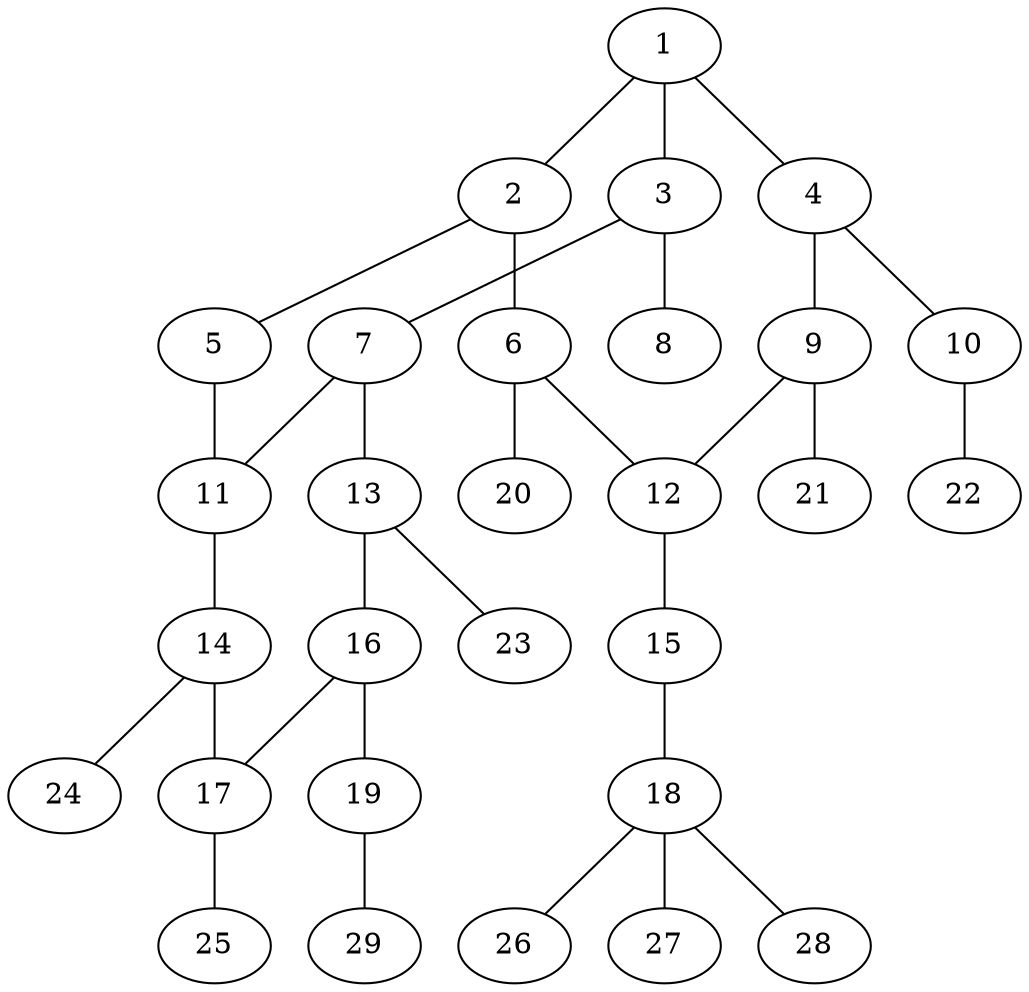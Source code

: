 graph molecule_3717 {
	1	 [chem=C];
	2	 [chem=C];
	1 -- 2	 [valence=2];
	3	 [chem=C];
	1 -- 3	 [valence=1];
	4	 [chem=C];
	1 -- 4	 [valence=1];
	5	 [chem=O];
	2 -- 5	 [valence=1];
	6	 [chem=C];
	2 -- 6	 [valence=1];
	7	 [chem=C];
	3 -- 7	 [valence=1];
	8	 [chem=O];
	3 -- 8	 [valence=2];
	9	 [chem=C];
	4 -- 9	 [valence=2];
	10	 [chem=O];
	4 -- 10	 [valence=1];
	11	 [chem=C];
	5 -- 11	 [valence=1];
	12	 [chem=C];
	6 -- 12	 [valence=2];
	20	 [chem=H];
	6 -- 20	 [valence=1];
	7 -- 11	 [valence=2];
	13	 [chem=C];
	7 -- 13	 [valence=1];
	9 -- 12	 [valence=1];
	21	 [chem=H];
	9 -- 21	 [valence=1];
	22	 [chem=H];
	10 -- 22	 [valence=1];
	14	 [chem=C];
	11 -- 14	 [valence=1];
	15	 [chem=O];
	12 -- 15	 [valence=1];
	16	 [chem=C];
	13 -- 16	 [valence=2];
	23	 [chem=H];
	13 -- 23	 [valence=1];
	17	 [chem=C];
	14 -- 17	 [valence=2];
	24	 [chem=H];
	14 -- 24	 [valence=1];
	18	 [chem=C];
	15 -- 18	 [valence=1];
	16 -- 17	 [valence=1];
	19	 [chem=O];
	16 -- 19	 [valence=1];
	25	 [chem=H];
	17 -- 25	 [valence=1];
	26	 [chem=H];
	18 -- 26	 [valence=1];
	27	 [chem=H];
	18 -- 27	 [valence=1];
	28	 [chem=H];
	18 -- 28	 [valence=1];
	29	 [chem=H];
	19 -- 29	 [valence=1];
}
